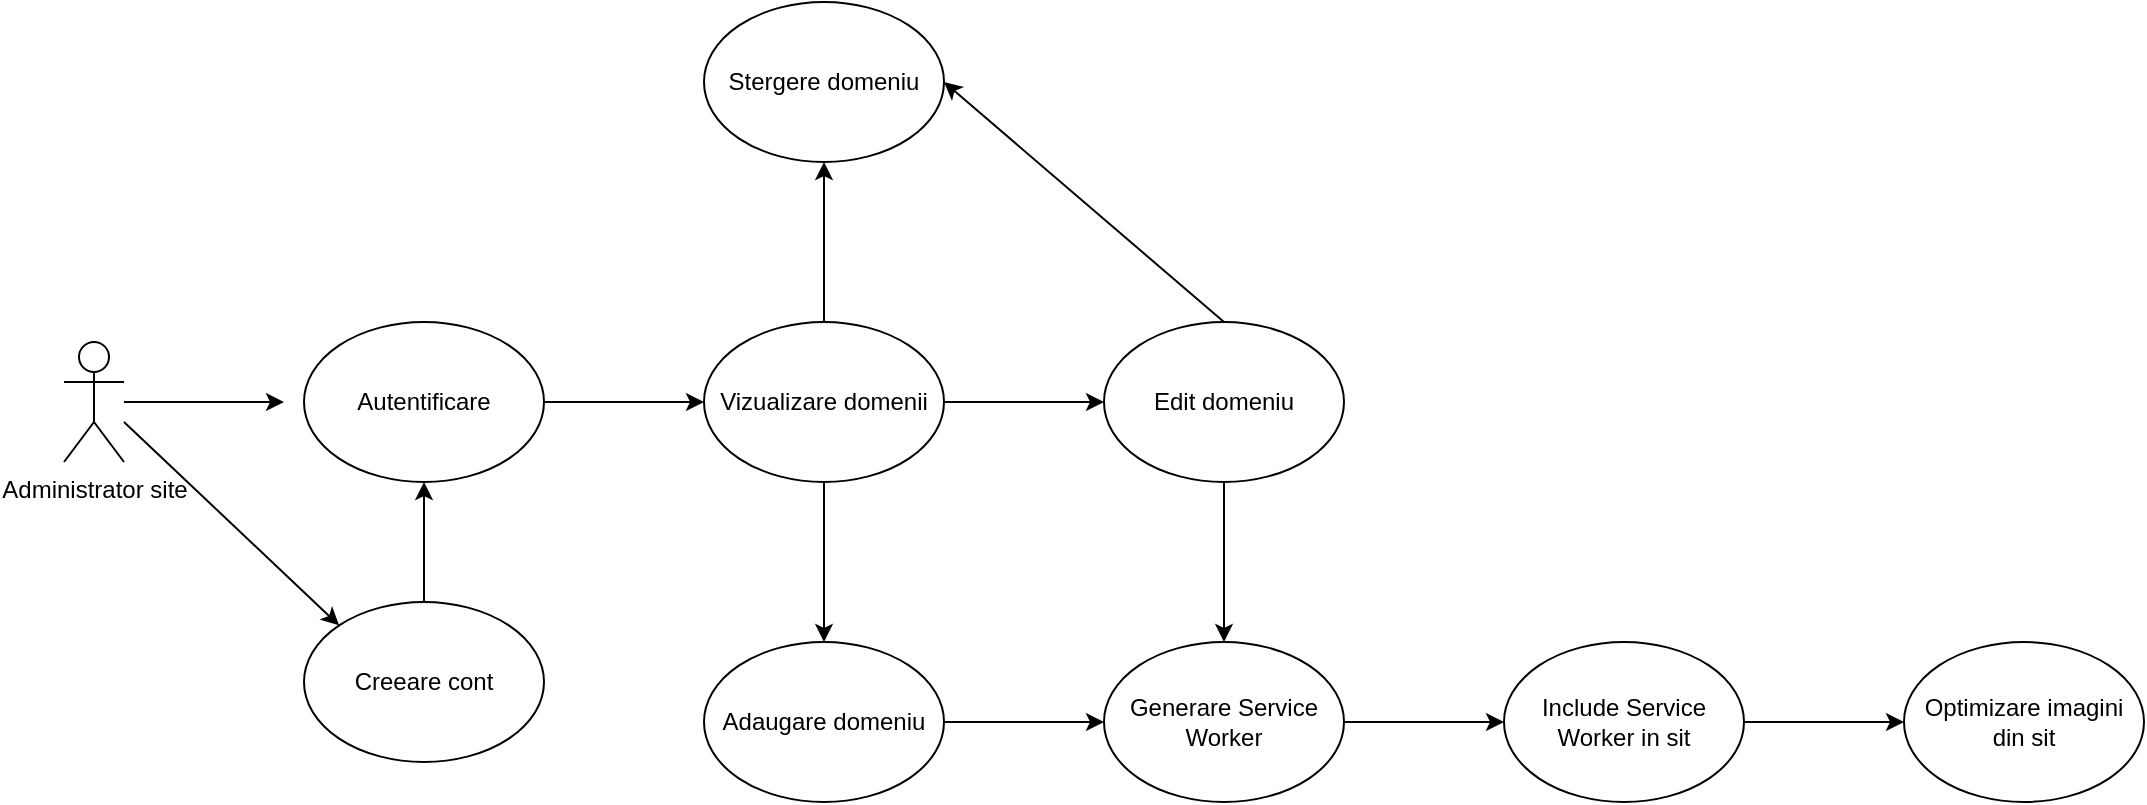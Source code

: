 <mxfile version="12.3.1" type="device" pages="1"><diagram id="aMTXvTozLk-61yv6P0jS" name="Page-1"><mxGraphModel dx="1449" dy="609" grid="1" gridSize="10" guides="1" tooltips="1" connect="1" arrows="1" fold="1" page="1" pageScale="1" pageWidth="850" pageHeight="1100" math="0" shadow="0"><root><mxCell id="0"/><mxCell id="1" parent="0"/><mxCell id="bdY7ndt44FqWd26eirTj-3" value="" style="edgeStyle=orthogonalEdgeStyle;rounded=0;orthogonalLoop=1;jettySize=auto;html=1;" parent="1" source="bdY7ndt44FqWd26eirTj-1" edge="1"><mxGeometry relative="1" as="geometry"><mxPoint x="150" y="240" as="targetPoint"/></mxGeometry></mxCell><mxCell id="bdY7ndt44FqWd26eirTj-1" value="Administrator site" style="shape=umlActor;verticalLabelPosition=bottom;labelBackgroundColor=#ffffff;verticalAlign=top;html=1;outlineConnect=0;" parent="1" vertex="1"><mxGeometry x="40" y="210" width="30" height="60" as="geometry"/></mxCell><mxCell id="bdY7ndt44FqWd26eirTj-8" value="" style="edgeStyle=orthogonalEdgeStyle;rounded=0;orthogonalLoop=1;jettySize=auto;html=1;" parent="1" source="bdY7ndt44FqWd26eirTj-4" target="bdY7ndt44FqWd26eirTj-7" edge="1"><mxGeometry relative="1" as="geometry"/></mxCell><mxCell id="bdY7ndt44FqWd26eirTj-4" value="Autentificare" style="ellipse;whiteSpace=wrap;html=1;" parent="1" vertex="1"><mxGeometry x="160" y="200" width="120" height="80" as="geometry"/></mxCell><mxCell id="bdY7ndt44FqWd26eirTj-10" value="" style="edgeStyle=orthogonalEdgeStyle;rounded=0;orthogonalLoop=1;jettySize=auto;html=1;" parent="1" source="bdY7ndt44FqWd26eirTj-7" target="bdY7ndt44FqWd26eirTj-9" edge="1"><mxGeometry relative="1" as="geometry"/></mxCell><mxCell id="LJsvSFiagvjYdZSE1Mh7-6" value="" style="edgeStyle=orthogonalEdgeStyle;rounded=0;orthogonalLoop=1;jettySize=auto;html=1;" edge="1" parent="1" source="bdY7ndt44FqWd26eirTj-7" target="LJsvSFiagvjYdZSE1Mh7-5"><mxGeometry relative="1" as="geometry"/></mxCell><mxCell id="LJsvSFiagvjYdZSE1Mh7-9" value="" style="edgeStyle=orthogonalEdgeStyle;rounded=0;orthogonalLoop=1;jettySize=auto;html=1;" edge="1" parent="1" source="bdY7ndt44FqWd26eirTj-7" target="LJsvSFiagvjYdZSE1Mh7-8"><mxGeometry relative="1" as="geometry"/></mxCell><mxCell id="bdY7ndt44FqWd26eirTj-7" value="Vizualizare domenii" style="ellipse;whiteSpace=wrap;html=1;" parent="1" vertex="1"><mxGeometry x="360" y="200" width="120" height="80" as="geometry"/></mxCell><mxCell id="LJsvSFiagvjYdZSE1Mh7-8" value="Stergere domeniu" style="ellipse;whiteSpace=wrap;html=1;" vertex="1" parent="1"><mxGeometry x="360" y="40" width="120" height="80" as="geometry"/></mxCell><mxCell id="LJsvSFiagvjYdZSE1Mh7-5" value="Edit domeniu" style="ellipse;whiteSpace=wrap;html=1;" vertex="1" parent="1"><mxGeometry x="560" y="200" width="120" height="80" as="geometry"/></mxCell><mxCell id="bdY7ndt44FqWd26eirTj-12" value="" style="edgeStyle=orthogonalEdgeStyle;rounded=0;orthogonalLoop=1;jettySize=auto;html=1;" parent="1" source="bdY7ndt44FqWd26eirTj-9" target="bdY7ndt44FqWd26eirTj-11" edge="1"><mxGeometry relative="1" as="geometry"/></mxCell><mxCell id="bdY7ndt44FqWd26eirTj-9" value="Adaugare domeniu" style="ellipse;whiteSpace=wrap;html=1;" parent="1" vertex="1"><mxGeometry x="360" y="360" width="120" height="80" as="geometry"/></mxCell><mxCell id="bdY7ndt44FqWd26eirTj-14" value="" style="edgeStyle=orthogonalEdgeStyle;rounded=0;orthogonalLoop=1;jettySize=auto;html=1;" parent="1" source="bdY7ndt44FqWd26eirTj-11" target="bdY7ndt44FqWd26eirTj-13" edge="1"><mxGeometry relative="1" as="geometry"/></mxCell><mxCell id="bdY7ndt44FqWd26eirTj-11" value="Generare Service Worker" style="ellipse;whiteSpace=wrap;html=1;" parent="1" vertex="1"><mxGeometry x="560" y="360" width="120" height="80" as="geometry"/></mxCell><mxCell id="LJsvSFiagvjYdZSE1Mh7-4" value="" style="edgeStyle=orthogonalEdgeStyle;rounded=0;orthogonalLoop=1;jettySize=auto;html=1;" edge="1" parent="1" source="bdY7ndt44FqWd26eirTj-13" target="LJsvSFiagvjYdZSE1Mh7-3"><mxGeometry relative="1" as="geometry"/></mxCell><mxCell id="bdY7ndt44FqWd26eirTj-13" value="Include Service Worker in sit" style="ellipse;whiteSpace=wrap;html=1;" parent="1" vertex="1"><mxGeometry x="760" y="360" width="120" height="80" as="geometry"/></mxCell><mxCell id="LJsvSFiagvjYdZSE1Mh7-3" value="Optimizare imagini din sit" style="ellipse;whiteSpace=wrap;html=1;" vertex="1" parent="1"><mxGeometry x="960" y="360" width="120" height="80" as="geometry"/></mxCell><mxCell id="bdY7ndt44FqWd26eirTj-5" value="Creeare cont" style="ellipse;whiteSpace=wrap;html=1;" parent="1" vertex="1"><mxGeometry x="160" y="340" width="120" height="80" as="geometry"/></mxCell><mxCell id="LJsvSFiagvjYdZSE1Mh7-1" value="" style="endArrow=classic;html=1;entryX=0;entryY=0;entryDx=0;entryDy=0;" edge="1" parent="1" target="bdY7ndt44FqWd26eirTj-5"><mxGeometry width="50" height="50" relative="1" as="geometry"><mxPoint x="70" y="250" as="sourcePoint"/><mxPoint x="60" y="460" as="targetPoint"/></mxGeometry></mxCell><mxCell id="LJsvSFiagvjYdZSE1Mh7-2" value="" style="endArrow=classic;html=1;entryX=0.5;entryY=1;entryDx=0;entryDy=0;exitX=0.5;exitY=0;exitDx=0;exitDy=0;" edge="1" parent="1" source="bdY7ndt44FqWd26eirTj-5" target="bdY7ndt44FqWd26eirTj-4"><mxGeometry width="50" height="50" relative="1" as="geometry"><mxPoint x="10" y="510" as="sourcePoint"/><mxPoint x="60" y="460" as="targetPoint"/></mxGeometry></mxCell><mxCell id="LJsvSFiagvjYdZSE1Mh7-7" value="" style="endArrow=classic;html=1;exitX=0.5;exitY=1;exitDx=0;exitDy=0;entryX=0.5;entryY=0;entryDx=0;entryDy=0;" edge="1" parent="1" source="LJsvSFiagvjYdZSE1Mh7-5" target="bdY7ndt44FqWd26eirTj-11"><mxGeometry width="50" height="50" relative="1" as="geometry"><mxPoint x="620" y="290" as="sourcePoint"/><mxPoint x="60" y="460" as="targetPoint"/></mxGeometry></mxCell><mxCell id="LJsvSFiagvjYdZSE1Mh7-10" value="" style="endArrow=classic;html=1;entryX=1;entryY=0.5;entryDx=0;entryDy=0;exitX=0.5;exitY=0;exitDx=0;exitDy=0;" edge="1" parent="1" source="LJsvSFiagvjYdZSE1Mh7-5" target="LJsvSFiagvjYdZSE1Mh7-8"><mxGeometry width="50" height="50" relative="1" as="geometry"><mxPoint x="10" y="510" as="sourcePoint"/><mxPoint x="60" y="460" as="targetPoint"/></mxGeometry></mxCell></root></mxGraphModel></diagram></mxfile>